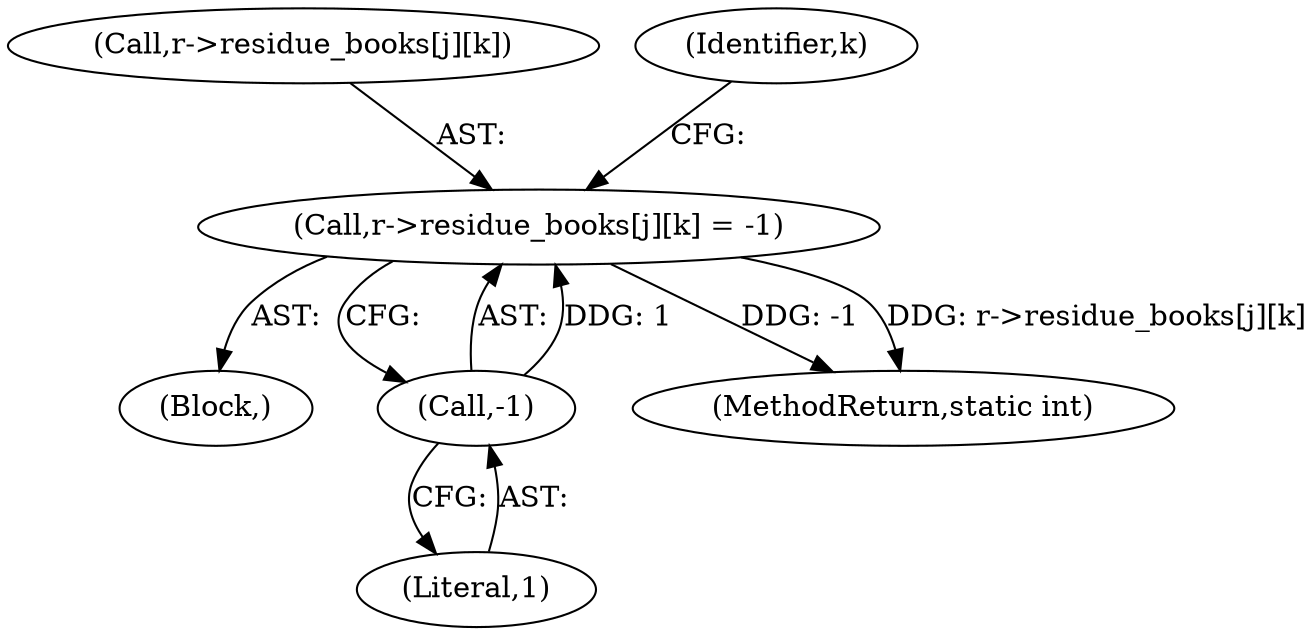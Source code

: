 digraph "0_stb_98fdfc6df88b1e34a736d5e126e6c8139c8de1a6_2@array" {
"1002651" [label="(Call,r->residue_books[j][k] = -1)"];
"1002659" [label="(Call,-1)"];
"1002652" [label="(Call,r->residue_books[j][k])"];
"1002659" [label="(Call,-1)"];
"1002651" [label="(Call,r->residue_books[j][k] = -1)"];
"1002650" [label="(Block,)"];
"1002660" [label="(Literal,1)"];
"1002611" [label="(Identifier,k)"];
"1003688" [label="(MethodReturn,static int)"];
"1002651" -> "1002650"  [label="AST: "];
"1002651" -> "1002659"  [label="CFG: "];
"1002652" -> "1002651"  [label="AST: "];
"1002659" -> "1002651"  [label="AST: "];
"1002611" -> "1002651"  [label="CFG: "];
"1002651" -> "1003688"  [label="DDG: -1"];
"1002651" -> "1003688"  [label="DDG: r->residue_books[j][k]"];
"1002659" -> "1002651"  [label="DDG: 1"];
"1002659" -> "1002660"  [label="CFG: "];
"1002660" -> "1002659"  [label="AST: "];
}
